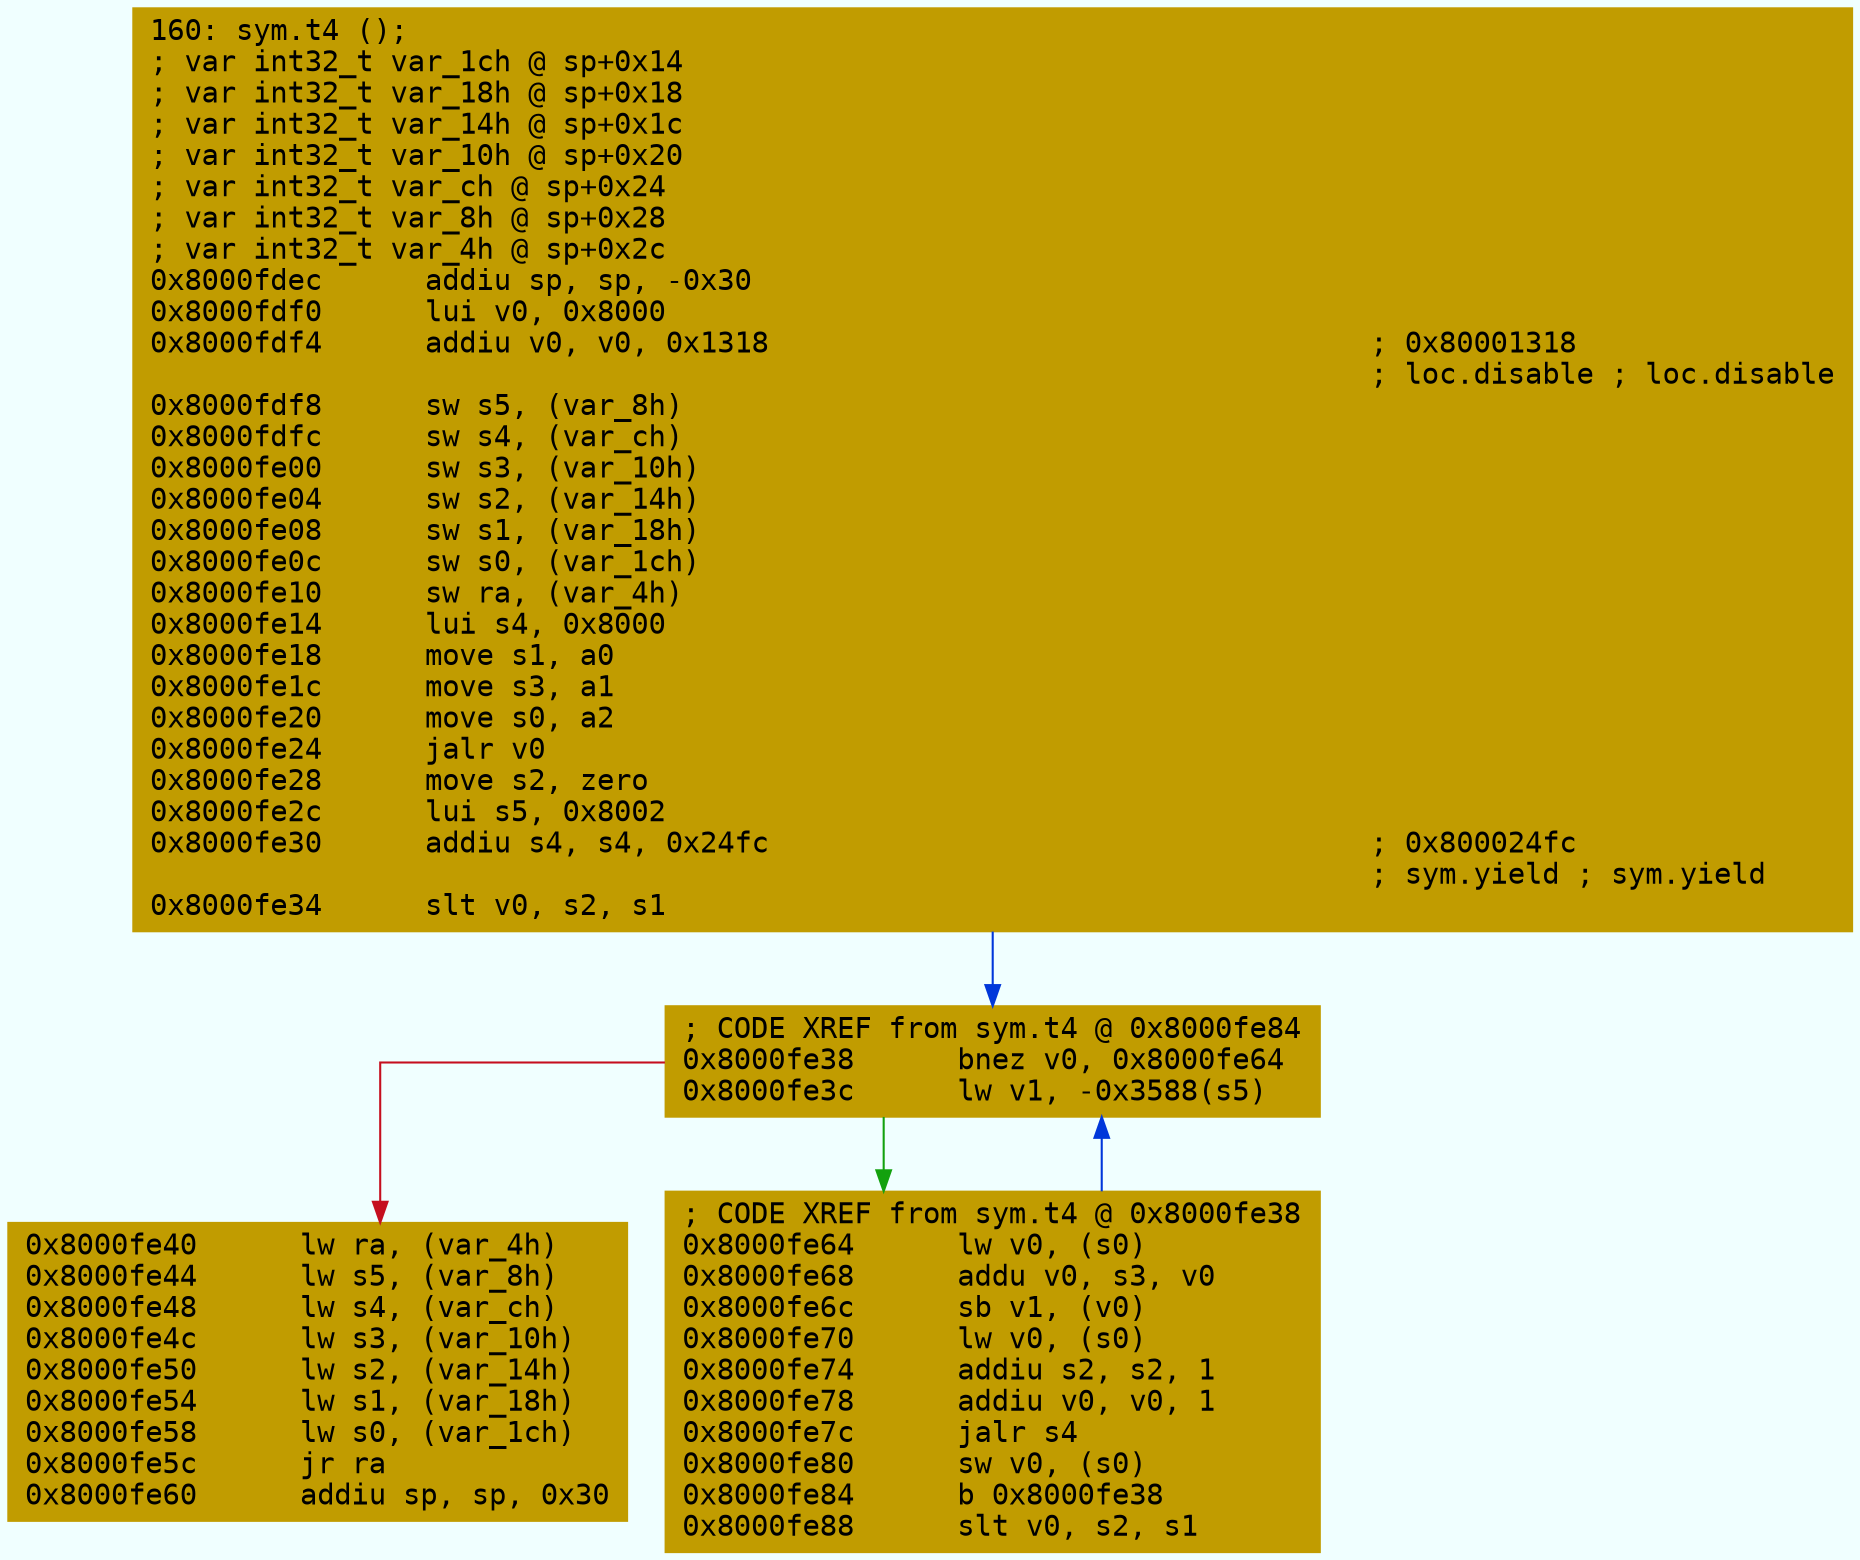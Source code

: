 digraph code {
	graph [bgcolor=azure fontsize=8 fontname="Courier" splines="ortho"];
	node [fillcolor=gray style=filled shape=box];
	edge [arrowhead="normal"];
	"0x8000fdec" [URL="sym.t4/0x8000fdec", fillcolor="#c19c00",color="#c19c00", fontname="Courier",label="160: sym.t4 ();\l; var int32_t var_1ch @ sp+0x14\l; var int32_t var_18h @ sp+0x18\l; var int32_t var_14h @ sp+0x1c\l; var int32_t var_10h @ sp+0x20\l; var int32_t var_ch @ sp+0x24\l; var int32_t var_8h @ sp+0x28\l; var int32_t var_4h @ sp+0x2c\l0x8000fdec      addiu sp, sp, -0x30\l0x8000fdf0      lui v0, 0x8000\l0x8000fdf4      addiu v0, v0, 0x1318                                   ; 0x80001318\l                                                                       ; loc.disable ; loc.disable\l0x8000fdf8      sw s5, (var_8h)\l0x8000fdfc      sw s4, (var_ch)\l0x8000fe00      sw s3, (var_10h)\l0x8000fe04      sw s2, (var_14h)\l0x8000fe08      sw s1, (var_18h)\l0x8000fe0c      sw s0, (var_1ch)\l0x8000fe10      sw ra, (var_4h)\l0x8000fe14      lui s4, 0x8000\l0x8000fe18      move s1, a0\l0x8000fe1c      move s3, a1\l0x8000fe20      move s0, a2\l0x8000fe24      jalr v0\l0x8000fe28      move s2, zero\l0x8000fe2c      lui s5, 0x8002\l0x8000fe30      addiu s4, s4, 0x24fc                                   ; 0x800024fc\l                                                                       ; sym.yield ; sym.yield\l0x8000fe34      slt v0, s2, s1\l"]
	"0x8000fe38" [URL="sym.t4/0x8000fe38", fillcolor="#c19c00",color="#c19c00", fontname="Courier",label="; CODE XREF from sym.t4 @ 0x8000fe84\l0x8000fe38      bnez v0, 0x8000fe64\l0x8000fe3c      lw v1, -0x3588(s5)\l"]
	"0x8000fe40" [URL="sym.t4/0x8000fe40", fillcolor="#c19c00",color="#c19c00", fontname="Courier",label="0x8000fe40      lw ra, (var_4h)\l0x8000fe44      lw s5, (var_8h)\l0x8000fe48      lw s4, (var_ch)\l0x8000fe4c      lw s3, (var_10h)\l0x8000fe50      lw s2, (var_14h)\l0x8000fe54      lw s1, (var_18h)\l0x8000fe58      lw s0, (var_1ch)\l0x8000fe5c      jr ra\l0x8000fe60      addiu sp, sp, 0x30\l"]
	"0x8000fe64" [URL="sym.t4/0x8000fe64", fillcolor="#c19c00",color="#c19c00", fontname="Courier",label="; CODE XREF from sym.t4 @ 0x8000fe38\l0x8000fe64      lw v0, (s0)\l0x8000fe68      addu v0, s3, v0\l0x8000fe6c      sb v1, (v0)\l0x8000fe70      lw v0, (s0)\l0x8000fe74      addiu s2, s2, 1\l0x8000fe78      addiu v0, v0, 1\l0x8000fe7c      jalr s4\l0x8000fe80      sw v0, (s0)\l0x8000fe84      b 0x8000fe38\l0x8000fe88      slt v0, s2, s1\l"]
        "0x8000fdec" -> "0x8000fe38" [color="#0037da"];
        "0x8000fe38" -> "0x8000fe64" [color="#13a10e"];
        "0x8000fe38" -> "0x8000fe40" [color="#c50f1f"];
        "0x8000fe64" -> "0x8000fe38" [color="#0037da"];
}
